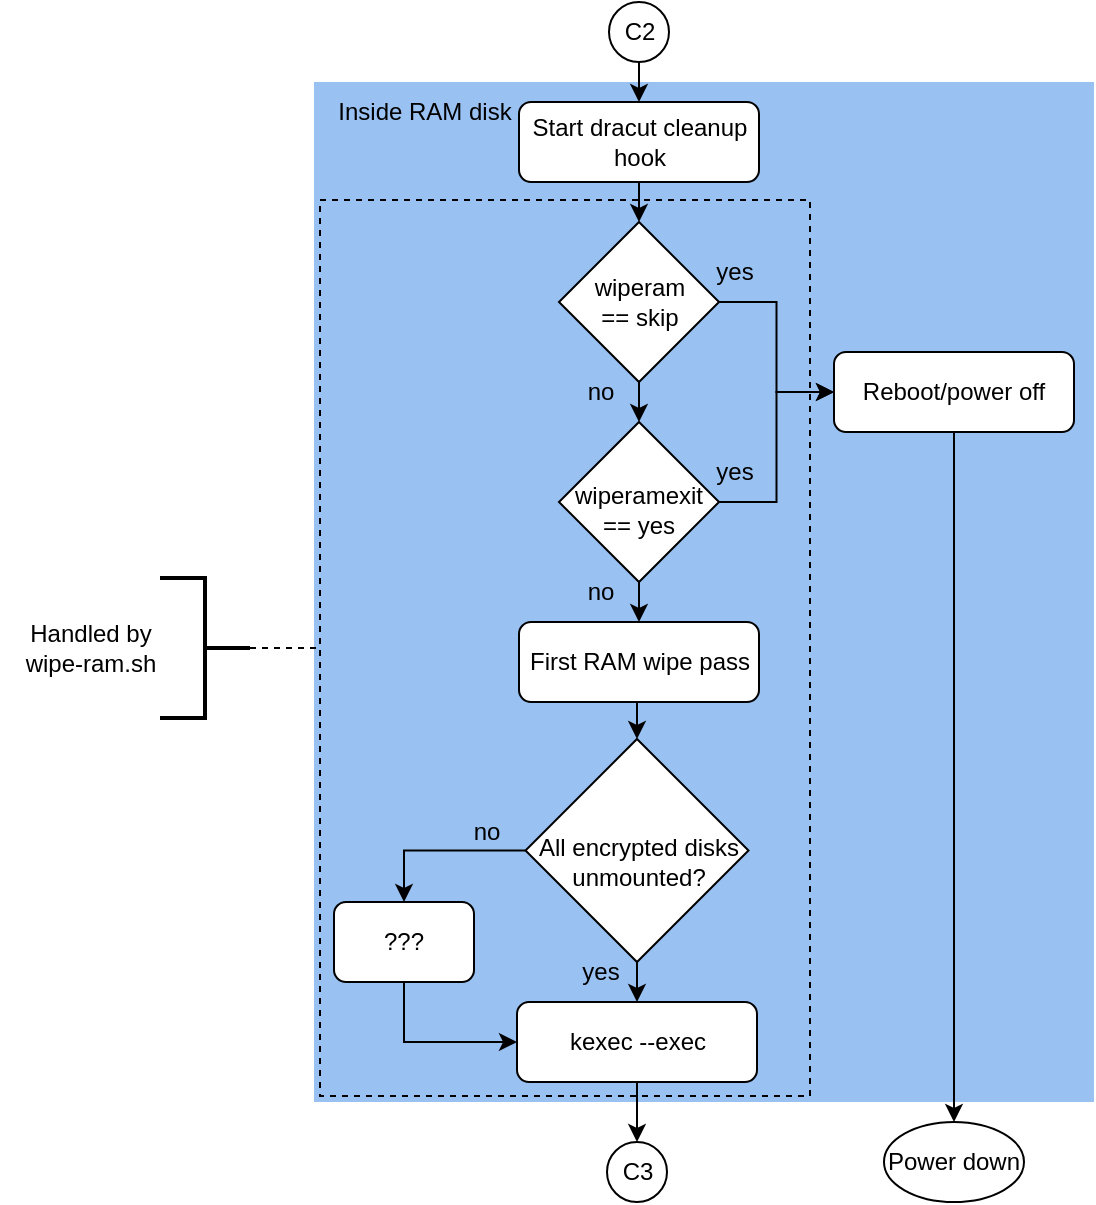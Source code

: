 <mxfile version="26.2.14">
  <diagram name="Page-1" id="8hmmHd429bWpmWUoB3yv">
    <mxGraphModel dx="2066" dy="1156" grid="1" gridSize="10" guides="1" tooltips="1" connect="1" arrows="1" fold="1" page="1" pageScale="1" pageWidth="850" pageHeight="1100" math="0" shadow="0">
      <root>
        <mxCell id="0" />
        <mxCell id="1" parent="0" />
        <mxCell id="QUTLNRn8YmsCXEEW0rxf-1" value="" style="rounded=0;whiteSpace=wrap;html=1;strokeColor=none;fillColor=light-dark(#99c1f1, #ededed);" vertex="1" parent="1">
          <mxGeometry x="297" y="310" width="390" height="510" as="geometry" />
        </mxCell>
        <mxCell id="QUTLNRn8YmsCXEEW0rxf-2" style="edgeStyle=orthogonalEdgeStyle;rounded=0;orthogonalLoop=1;jettySize=auto;html=1;exitX=0.5;exitY=1;exitDx=0;exitDy=0;entryX=0.5;entryY=0;entryDx=0;entryDy=0;" edge="1" parent="1" source="QUTLNRn8YmsCXEEW0rxf-3" target="QUTLNRn8YmsCXEEW0rxf-6">
          <mxGeometry relative="1" as="geometry" />
        </mxCell>
        <mxCell id="QUTLNRn8YmsCXEEW0rxf-3" value="Start dracut cleanup&lt;br&gt;hook" style="rounded=1;whiteSpace=wrap;html=1;fontSize=12;glass=0;strokeWidth=1;shadow=0;" vertex="1" parent="1">
          <mxGeometry x="399.5" y="320" width="120" height="40" as="geometry" />
        </mxCell>
        <mxCell id="QUTLNRn8YmsCXEEW0rxf-4" style="edgeStyle=orthogonalEdgeStyle;rounded=0;orthogonalLoop=1;jettySize=auto;html=1;exitX=0.5;exitY=1;exitDx=0;exitDy=0;entryX=0.5;entryY=0;entryDx=0;entryDy=0;" edge="1" parent="1" source="QUTLNRn8YmsCXEEW0rxf-6" target="QUTLNRn8YmsCXEEW0rxf-9">
          <mxGeometry relative="1" as="geometry" />
        </mxCell>
        <mxCell id="QUTLNRn8YmsCXEEW0rxf-5" style="edgeStyle=orthogonalEdgeStyle;rounded=0;orthogonalLoop=1;jettySize=auto;html=1;exitX=1;exitY=0.5;exitDx=0;exitDy=0;entryX=0;entryY=0.5;entryDx=0;entryDy=0;" edge="1" parent="1" source="QUTLNRn8YmsCXEEW0rxf-6" target="QUTLNRn8YmsCXEEW0rxf-30">
          <mxGeometry relative="1" as="geometry">
            <mxPoint x="544.5" y="465" as="targetPoint" />
          </mxGeometry>
        </mxCell>
        <mxCell id="QUTLNRn8YmsCXEEW0rxf-6" value="&lt;div&gt;wiperam&lt;/div&gt;&lt;div&gt;== skip&lt;/div&gt;" style="rhombus;whiteSpace=wrap;html=1;" vertex="1" parent="1">
          <mxGeometry x="419.5" y="380" width="80" height="80" as="geometry" />
        </mxCell>
        <mxCell id="QUTLNRn8YmsCXEEW0rxf-7" style="edgeStyle=orthogonalEdgeStyle;rounded=0;orthogonalLoop=1;jettySize=auto;html=1;exitX=1;exitY=0.5;exitDx=0;exitDy=0;entryX=0;entryY=0.5;entryDx=0;entryDy=0;" edge="1" parent="1" source="QUTLNRn8YmsCXEEW0rxf-9" target="QUTLNRn8YmsCXEEW0rxf-30">
          <mxGeometry relative="1" as="geometry">
            <mxPoint x="544.5" y="465" as="targetPoint" />
          </mxGeometry>
        </mxCell>
        <mxCell id="QUTLNRn8YmsCXEEW0rxf-8" style="edgeStyle=orthogonalEdgeStyle;rounded=0;orthogonalLoop=1;jettySize=auto;html=1;exitX=0.5;exitY=1;exitDx=0;exitDy=0;entryX=0.5;entryY=0;entryDx=0;entryDy=0;" edge="1" parent="1" source="QUTLNRn8YmsCXEEW0rxf-9" target="QUTLNRn8YmsCXEEW0rxf-16">
          <mxGeometry relative="1" as="geometry" />
        </mxCell>
        <mxCell id="QUTLNRn8YmsCXEEW0rxf-9" value="" style="rhombus;whiteSpace=wrap;html=1;" vertex="1" parent="1">
          <mxGeometry x="419.5" y="480" width="80" height="80" as="geometry" />
        </mxCell>
        <mxCell id="QUTLNRn8YmsCXEEW0rxf-10" value="&lt;div&gt;wiperamexit&lt;/div&gt;&lt;div&gt;== yes&lt;br&gt;&lt;/div&gt;" style="text;html=1;align=center;verticalAlign=middle;resizable=0;points=[];autosize=1;strokeColor=none;fillColor=none;" vertex="1" parent="1">
          <mxGeometry x="413.5" y="504" width="90" height="40" as="geometry" />
        </mxCell>
        <mxCell id="QUTLNRn8YmsCXEEW0rxf-11" value="no" style="text;html=1;align=center;verticalAlign=middle;resizable=0;points=[];autosize=1;strokeColor=none;fillColor=none;" vertex="1" parent="1">
          <mxGeometry x="419.5" y="450" width="40" height="30" as="geometry" />
        </mxCell>
        <mxCell id="QUTLNRn8YmsCXEEW0rxf-12" value="no" style="text;html=1;align=center;verticalAlign=middle;resizable=0;points=[];autosize=1;strokeColor=none;fillColor=none;" vertex="1" parent="1">
          <mxGeometry x="419.5" y="550" width="40" height="30" as="geometry" />
        </mxCell>
        <mxCell id="QUTLNRn8YmsCXEEW0rxf-13" value="&lt;div&gt;yes&lt;/div&gt;" style="text;html=1;align=center;verticalAlign=middle;resizable=0;points=[];autosize=1;strokeColor=none;fillColor=none;" vertex="1" parent="1">
          <mxGeometry x="487" y="390" width="40" height="30" as="geometry" />
        </mxCell>
        <mxCell id="QUTLNRn8YmsCXEEW0rxf-14" value="&lt;div&gt;yes&lt;/div&gt;" style="text;html=1;align=center;verticalAlign=middle;resizable=0;points=[];autosize=1;strokeColor=none;fillColor=none;" vertex="1" parent="1">
          <mxGeometry x="487" y="490" width="40" height="30" as="geometry" />
        </mxCell>
        <mxCell id="QUTLNRn8YmsCXEEW0rxf-15" style="edgeStyle=orthogonalEdgeStyle;rounded=0;orthogonalLoop=1;jettySize=auto;html=1;exitX=0.5;exitY=1;exitDx=0;exitDy=0;entryX=0.5;entryY=0;entryDx=0;entryDy=0;" edge="1" parent="1" source="QUTLNRn8YmsCXEEW0rxf-16" target="QUTLNRn8YmsCXEEW0rxf-19">
          <mxGeometry relative="1" as="geometry" />
        </mxCell>
        <mxCell id="QUTLNRn8YmsCXEEW0rxf-16" value="First RAM wipe pass" style="rounded=1;whiteSpace=wrap;html=1;fontSize=12;glass=0;strokeWidth=1;shadow=0;" vertex="1" parent="1">
          <mxGeometry x="399.5" y="580" width="120" height="40" as="geometry" />
        </mxCell>
        <mxCell id="QUTLNRn8YmsCXEEW0rxf-17" style="edgeStyle=orthogonalEdgeStyle;rounded=0;orthogonalLoop=1;jettySize=auto;html=1;exitX=0.5;exitY=1;exitDx=0;exitDy=0;entryX=0.5;entryY=0;entryDx=0;entryDy=0;" edge="1" parent="1" source="QUTLNRn8YmsCXEEW0rxf-19" target="QUTLNRn8YmsCXEEW0rxf-22">
          <mxGeometry relative="1" as="geometry" />
        </mxCell>
        <mxCell id="QUTLNRn8YmsCXEEW0rxf-18" style="edgeStyle=orthogonalEdgeStyle;rounded=0;orthogonalLoop=1;jettySize=auto;html=1;entryX=0.5;entryY=0;entryDx=0;entryDy=0;" edge="1" parent="1" source="QUTLNRn8YmsCXEEW0rxf-19" target="QUTLNRn8YmsCXEEW0rxf-25">
          <mxGeometry relative="1" as="geometry" />
        </mxCell>
        <mxCell id="QUTLNRn8YmsCXEEW0rxf-19" value="" style="rhombus;whiteSpace=wrap;html=1;" vertex="1" parent="1">
          <mxGeometry x="402.75" y="638.5" width="111.5" height="111.5" as="geometry" />
        </mxCell>
        <mxCell id="QUTLNRn8YmsCXEEW0rxf-20" value="All encrypted disks&lt;br&gt; unmounted?" style="text;html=1;align=center;verticalAlign=middle;resizable=0;points=[];autosize=1;strokeColor=none;fillColor=none;" vertex="1" parent="1">
          <mxGeometry x="398.5" y="680" width="120" height="40" as="geometry" />
        </mxCell>
        <mxCell id="QUTLNRn8YmsCXEEW0rxf-21" style="edgeStyle=orthogonalEdgeStyle;rounded=0;orthogonalLoop=1;jettySize=auto;html=1;exitX=0.5;exitY=1;exitDx=0;exitDy=0;entryX=0.5;entryY=0;entryDx=0;entryDy=0;" edge="1" parent="1" source="QUTLNRn8YmsCXEEW0rxf-22" target="QUTLNRn8YmsCXEEW0rxf-33">
          <mxGeometry relative="1" as="geometry" />
        </mxCell>
        <mxCell id="QUTLNRn8YmsCXEEW0rxf-22" value="kexec --exec" style="rounded=1;whiteSpace=wrap;html=1;fontSize=12;glass=0;strokeWidth=1;shadow=0;" vertex="1" parent="1">
          <mxGeometry x="398.5" y="770" width="120" height="40" as="geometry" />
        </mxCell>
        <mxCell id="QUTLNRn8YmsCXEEW0rxf-23" value="yes" style="text;html=1;align=center;verticalAlign=middle;resizable=0;points=[];autosize=1;strokeColor=none;fillColor=none;" vertex="1" parent="1">
          <mxGeometry x="419.5" y="740" width="40" height="30" as="geometry" />
        </mxCell>
        <mxCell id="QUTLNRn8YmsCXEEW0rxf-24" style="edgeStyle=orthogonalEdgeStyle;rounded=0;orthogonalLoop=1;jettySize=auto;html=1;exitX=0.5;exitY=1;exitDx=0;exitDy=0;entryX=0;entryY=0.5;entryDx=0;entryDy=0;" edge="1" parent="1" source="QUTLNRn8YmsCXEEW0rxf-25" target="QUTLNRn8YmsCXEEW0rxf-22">
          <mxGeometry relative="1" as="geometry" />
        </mxCell>
        <mxCell id="QUTLNRn8YmsCXEEW0rxf-25" value="???" style="rounded=1;whiteSpace=wrap;html=1;fontSize=12;glass=0;strokeWidth=1;shadow=0;" vertex="1" parent="1">
          <mxGeometry x="307" y="720" width="70" height="40" as="geometry" />
        </mxCell>
        <mxCell id="QUTLNRn8YmsCXEEW0rxf-26" value="no" style="text;html=1;align=center;verticalAlign=middle;resizable=0;points=[];autosize=1;strokeColor=none;fillColor=none;" vertex="1" parent="1">
          <mxGeometry x="362.75" y="670" width="40" height="30" as="geometry" />
        </mxCell>
        <mxCell id="QUTLNRn8YmsCXEEW0rxf-27" value="Inside RAM disk" style="text;html=1;align=center;verticalAlign=middle;resizable=0;points=[];autosize=1;strokeColor=none;fillColor=none;" vertex="1" parent="1">
          <mxGeometry x="297" y="310" width="110" height="30" as="geometry" />
        </mxCell>
        <mxCell id="QUTLNRn8YmsCXEEW0rxf-28" value="Power down" style="ellipse;whiteSpace=wrap;html=1;" vertex="1" parent="1">
          <mxGeometry x="582" y="830" width="70" height="40" as="geometry" />
        </mxCell>
        <mxCell id="QUTLNRn8YmsCXEEW0rxf-29" style="edgeStyle=orthogonalEdgeStyle;rounded=0;orthogonalLoop=1;jettySize=auto;html=1;exitX=0.5;exitY=1;exitDx=0;exitDy=0;entryX=0.5;entryY=0;entryDx=0;entryDy=0;" edge="1" parent="1" source="QUTLNRn8YmsCXEEW0rxf-30" target="QUTLNRn8YmsCXEEW0rxf-28">
          <mxGeometry relative="1" as="geometry" />
        </mxCell>
        <mxCell id="QUTLNRn8YmsCXEEW0rxf-30" value="Reboot/power off" style="rounded=1;whiteSpace=wrap;html=1;fontSize=12;glass=0;strokeWidth=1;shadow=0;" vertex="1" parent="1">
          <mxGeometry x="557" y="445" width="120" height="40" as="geometry" />
        </mxCell>
        <mxCell id="QUTLNRn8YmsCXEEW0rxf-31" style="edgeStyle=orthogonalEdgeStyle;rounded=0;orthogonalLoop=1;jettySize=auto;html=1;exitX=0.5;exitY=1;exitDx=0;exitDy=0;entryX=0.5;entryY=0;entryDx=0;entryDy=0;" edge="1" parent="1" source="QUTLNRn8YmsCXEEW0rxf-32" target="QUTLNRn8YmsCXEEW0rxf-3">
          <mxGeometry relative="1" as="geometry" />
        </mxCell>
        <mxCell id="QUTLNRn8YmsCXEEW0rxf-32" value="C2" style="ellipse;whiteSpace=wrap;html=1;aspect=fixed;" vertex="1" parent="1">
          <mxGeometry x="444.5" y="270" width="30" height="30" as="geometry" />
        </mxCell>
        <mxCell id="QUTLNRn8YmsCXEEW0rxf-33" value="C3" style="ellipse;whiteSpace=wrap;html=1;aspect=fixed;" vertex="1" parent="1">
          <mxGeometry x="443.5" y="840" width="30" height="30" as="geometry" />
        </mxCell>
        <mxCell id="QUTLNRn8YmsCXEEW0rxf-34" value="" style="rounded=0;whiteSpace=wrap;html=1;fillColor=none;dashed=1;" vertex="1" parent="1">
          <mxGeometry x="300" y="369" width="245" height="448" as="geometry" />
        </mxCell>
        <mxCell id="QUTLNRn8YmsCXEEW0rxf-35" style="edgeStyle=orthogonalEdgeStyle;rounded=0;orthogonalLoop=1;jettySize=auto;html=1;exitX=0;exitY=0.5;exitDx=0;exitDy=0;exitPerimeter=0;entryX=0;entryY=0.5;entryDx=0;entryDy=0;dashed=1;endArrow=none;startFill=0;" edge="1" parent="1" source="QUTLNRn8YmsCXEEW0rxf-36" target="QUTLNRn8YmsCXEEW0rxf-34">
          <mxGeometry relative="1" as="geometry" />
        </mxCell>
        <mxCell id="QUTLNRn8YmsCXEEW0rxf-36" value="" style="strokeWidth=2;html=1;shape=mxgraph.flowchart.annotation_2;align=left;labelPosition=right;pointerEvents=1;rotation=-180;" vertex="1" parent="1">
          <mxGeometry x="220" y="558" width="45" height="70" as="geometry" />
        </mxCell>
        <mxCell id="QUTLNRn8YmsCXEEW0rxf-37" value="Handled by&lt;br&gt;wipe-ram.sh" style="text;html=1;align=center;verticalAlign=middle;resizable=0;points=[];autosize=1;strokeColor=none;fillColor=default;" vertex="1" parent="1">
          <mxGeometry x="140" y="573" width="90" height="40" as="geometry" />
        </mxCell>
      </root>
    </mxGraphModel>
  </diagram>
</mxfile>
